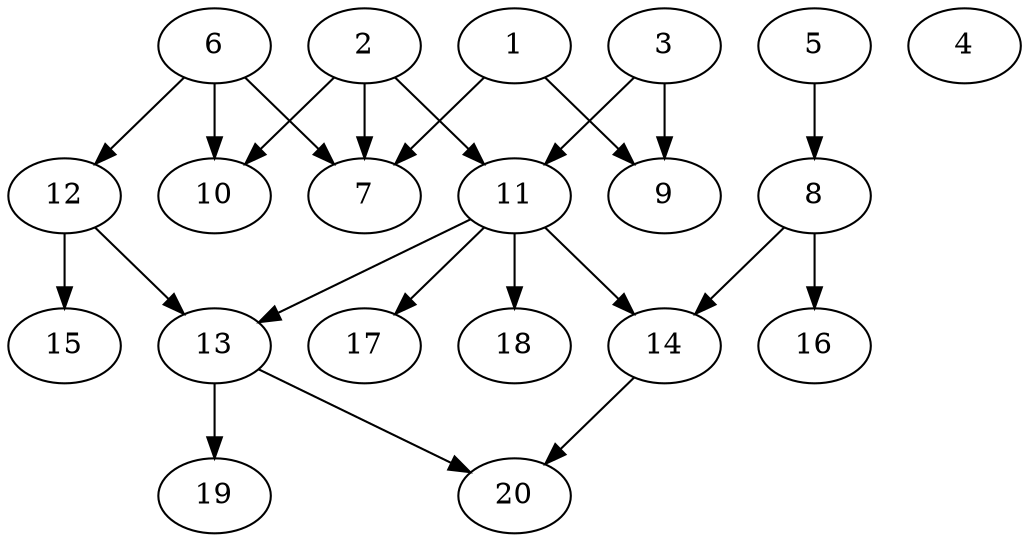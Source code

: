 // DAG automatically generated by daggen at Sat Jul 27 15:38:13 2019
// ./daggen --dot -n 20 --ccr 0.5 --fat 0.6 --regular 0.5 --density 0.4 --mindata 5242880 --maxdata 52428800 
digraph G {
  1 [size="20277248", alpha="0.10", expect_size="10138624"] 
  1 -> 7 [size ="10138624"]
  1 -> 9 [size ="10138624"]
  2 [size="44400640", alpha="0.17", expect_size="22200320"] 
  2 -> 7 [size ="22200320"]
  2 -> 10 [size ="22200320"]
  2 -> 11 [size ="22200320"]
  3 [size="46845952", alpha="0.17", expect_size="23422976"] 
  3 -> 9 [size ="23422976"]
  3 -> 11 [size ="23422976"]
  4 [size="45228032", alpha="0.07", expect_size="22614016"] 
  5 [size="72617984", alpha="0.14", expect_size="36308992"] 
  5 -> 8 [size ="36308992"]
  6 [size="22931456", alpha="0.02", expect_size="11465728"] 
  6 -> 7 [size ="11465728"]
  6 -> 10 [size ="11465728"]
  6 -> 12 [size ="11465728"]
  7 [size="48957440", alpha="0.00", expect_size="24478720"] 
  8 [size="41138176", alpha="0.14", expect_size="20569088"] 
  8 -> 14 [size ="20569088"]
  8 -> 16 [size ="20569088"]
  9 [size="36724736", alpha="0.01", expect_size="18362368"] 
  10 [size="86425600", alpha="0.12", expect_size="43212800"] 
  11 [size="36218880", alpha="0.19", expect_size="18109440"] 
  11 -> 13 [size ="18109440"]
  11 -> 14 [size ="18109440"]
  11 -> 17 [size ="18109440"]
  11 -> 18 [size ="18109440"]
  12 [size="82368512", alpha="0.00", expect_size="41184256"] 
  12 -> 13 [size ="41184256"]
  12 -> 15 [size ="41184256"]
  13 [size="66764800", alpha="0.05", expect_size="33382400"] 
  13 -> 19 [size ="33382400"]
  13 -> 20 [size ="33382400"]
  14 [size="54855680", alpha="0.19", expect_size="27427840"] 
  14 -> 20 [size ="27427840"]
  15 [size="87293952", alpha="0.06", expect_size="43646976"] 
  16 [size="60565504", alpha="0.14", expect_size="30282752"] 
  17 [size="67926016", alpha="0.02", expect_size="33963008"] 
  18 [size="70060032", alpha="0.17", expect_size="35030016"] 
  19 [size="43956224", alpha="0.02", expect_size="21978112"] 
  20 [size="48504832", alpha="0.18", expect_size="24252416"] 
}
